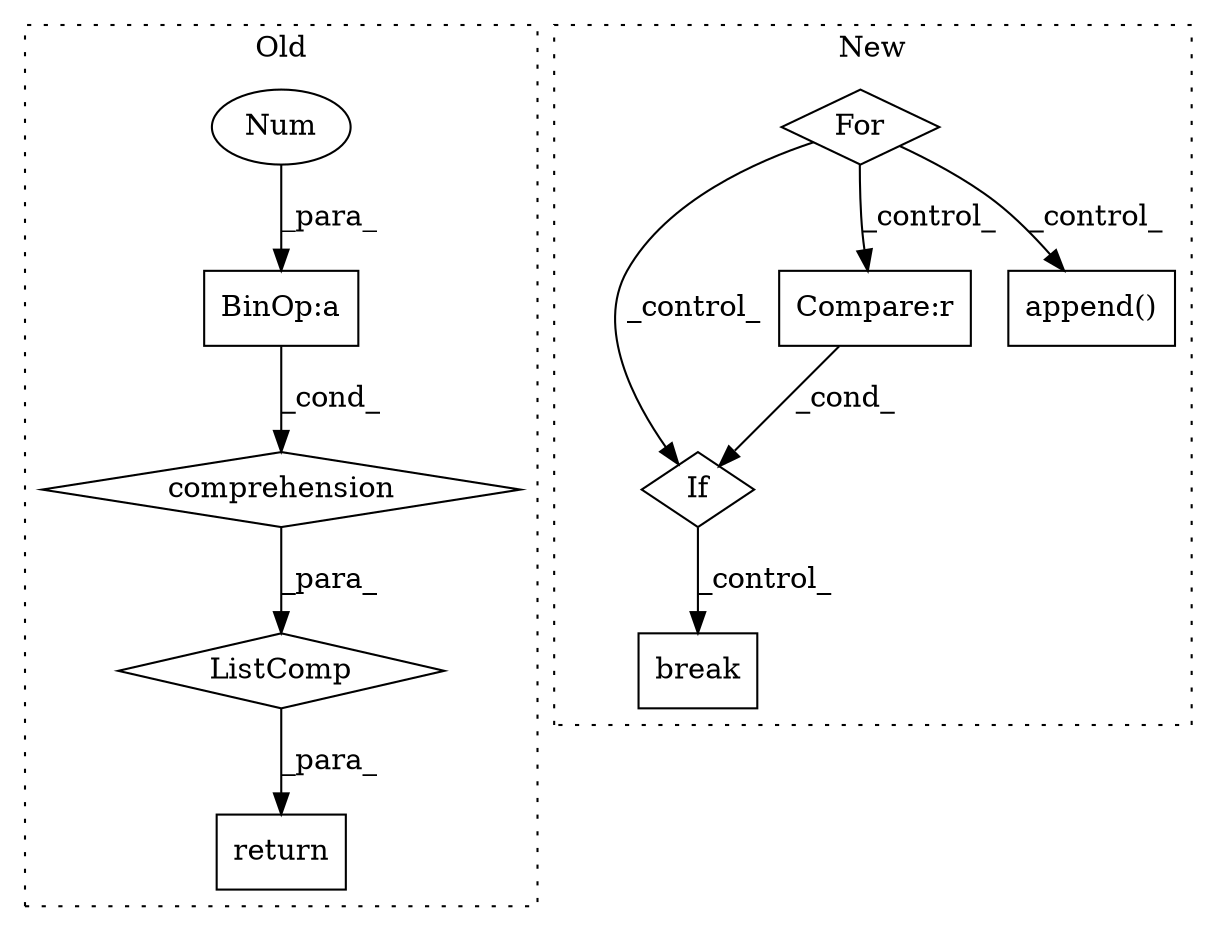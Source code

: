 digraph G {
subgraph cluster0 {
1 [label="ListComp" a="106" s="9326" l="53" shape="diamond"];
3 [label="comprehension" a="45" s="9349" l="3" shape="diamond"];
8 [label="BinOp:a" a="82" s="9373" l="3" shape="box"];
9 [label="Num" a="76" s="9376" l="1" shape="ellipse"];
10 [label="return" a="93" s="9460" l="7" shape="box"];
label = "Old";
style="dotted";
}
subgraph cluster1 {
2 [label="break" a="94" s="6246" l="5" shape="box"];
4 [label="For" a="107" s="5939,5975" l="4,14" shape="diamond"];
5 [label="If" a="96" s="6204" l="3" shape="diamond"];
6 [label="Compare:r" a="40" s="6207" l="21" shape="box"];
7 [label="append()" a="75" s="6030,6104" l="12,1" shape="box"];
label = "New";
style="dotted";
}
1 -> 10 [label="_para_"];
3 -> 1 [label="_para_"];
4 -> 7 [label="_control_"];
4 -> 5 [label="_control_"];
4 -> 6 [label="_control_"];
5 -> 2 [label="_control_"];
6 -> 5 [label="_cond_"];
8 -> 3 [label="_cond_"];
9 -> 8 [label="_para_"];
}